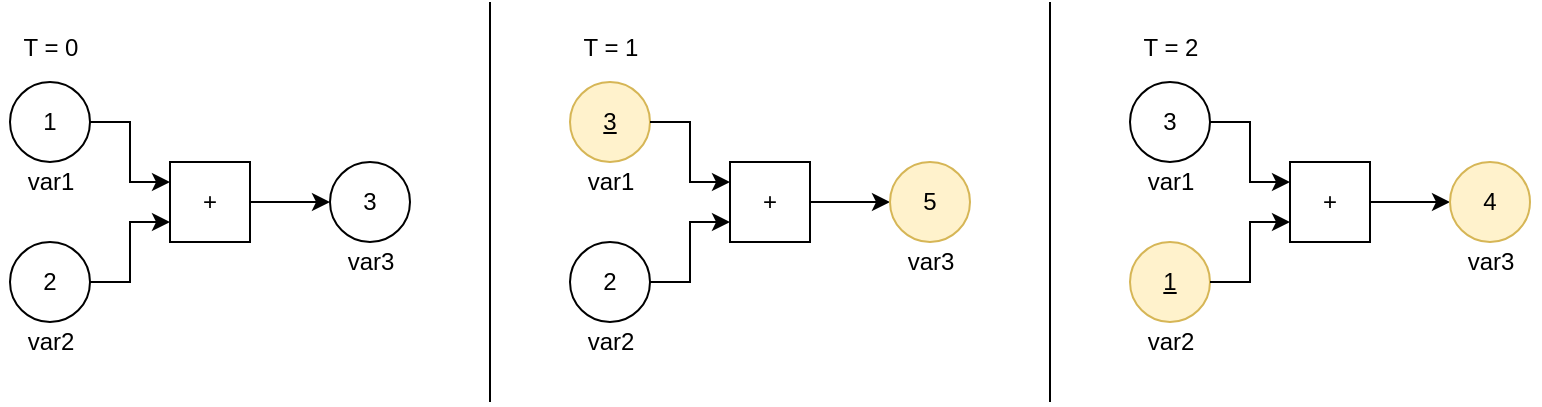<mxfile version="22.1.21" type="device">
  <diagram name="Pagina-1" id="0xwyj3qpeVwpqq5gA3CG">
    <mxGraphModel dx="683" dy="368" grid="1" gridSize="10" guides="1" tooltips="1" connect="1" arrows="1" fold="1" page="1" pageScale="1" pageWidth="827" pageHeight="1169" math="0" shadow="0">
      <root>
        <mxCell id="0" />
        <mxCell id="1" parent="0" />
        <mxCell id="-GsD7Uve8e4qSdOy5VTV-1" value="1" style="ellipse;whiteSpace=wrap;html=1;" vertex="1" parent="1">
          <mxGeometry x="360" y="440" width="40" height="40" as="geometry" />
        </mxCell>
        <mxCell id="-GsD7Uve8e4qSdOy5VTV-2" value="2" style="ellipse;whiteSpace=wrap;html=1;" vertex="1" parent="1">
          <mxGeometry x="360" y="520" width="40" height="40" as="geometry" />
        </mxCell>
        <mxCell id="-GsD7Uve8e4qSdOy5VTV-3" value="+" style="whiteSpace=wrap;html=1;aspect=fixed;" vertex="1" parent="1">
          <mxGeometry x="440" y="480" width="40" height="40" as="geometry" />
        </mxCell>
        <mxCell id="-GsD7Uve8e4qSdOy5VTV-4" value="" style="endArrow=classic;html=1;rounded=0;exitX=1;exitY=0.5;exitDx=0;exitDy=0;entryX=0;entryY=0.25;entryDx=0;entryDy=0;edgeStyle=orthogonalEdgeStyle;" edge="1" parent="1" source="-GsD7Uve8e4qSdOy5VTV-1" target="-GsD7Uve8e4qSdOy5VTV-3">
          <mxGeometry width="50" height="50" relative="1" as="geometry">
            <mxPoint x="450" y="520" as="sourcePoint" />
            <mxPoint x="500" y="470" as="targetPoint" />
          </mxGeometry>
        </mxCell>
        <mxCell id="-GsD7Uve8e4qSdOy5VTV-5" value="" style="endArrow=classic;html=1;rounded=0;exitX=1;exitY=0.5;exitDx=0;exitDy=0;entryX=0;entryY=0.75;entryDx=0;entryDy=0;edgeStyle=orthogonalEdgeStyle;" edge="1" parent="1" source="-GsD7Uve8e4qSdOy5VTV-2" target="-GsD7Uve8e4qSdOy5VTV-3">
          <mxGeometry width="50" height="50" relative="1" as="geometry">
            <mxPoint x="414" y="510" as="sourcePoint" />
            <mxPoint x="454" y="540" as="targetPoint" />
          </mxGeometry>
        </mxCell>
        <mxCell id="-GsD7Uve8e4qSdOy5VTV-6" value="" style="endArrow=classic;html=1;rounded=0;exitX=1;exitY=0.5;exitDx=0;exitDy=0;entryX=0;entryY=0.5;entryDx=0;entryDy=0;edgeStyle=orthogonalEdgeStyle;" edge="1" parent="1" source="-GsD7Uve8e4qSdOy5VTV-3" target="-GsD7Uve8e4qSdOy5VTV-7">
          <mxGeometry width="50" height="50" relative="1" as="geometry">
            <mxPoint x="490" y="500" as="sourcePoint" />
            <mxPoint x="530" y="530" as="targetPoint" />
          </mxGeometry>
        </mxCell>
        <mxCell id="-GsD7Uve8e4qSdOy5VTV-7" value="3" style="ellipse;whiteSpace=wrap;html=1;" vertex="1" parent="1">
          <mxGeometry x="520" y="480" width="40" height="40" as="geometry" />
        </mxCell>
        <mxCell id="-GsD7Uve8e4qSdOy5VTV-8" value="var1" style="text;html=1;align=center;verticalAlign=middle;resizable=0;points=[];autosize=1;strokeColor=none;fillColor=none;" vertex="1" parent="1">
          <mxGeometry x="355" y="475" width="50" height="30" as="geometry" />
        </mxCell>
        <mxCell id="-GsD7Uve8e4qSdOy5VTV-9" value="var2" style="text;html=1;align=center;verticalAlign=middle;resizable=0;points=[];autosize=1;strokeColor=none;fillColor=none;" vertex="1" parent="1">
          <mxGeometry x="355" y="555" width="50" height="30" as="geometry" />
        </mxCell>
        <mxCell id="-GsD7Uve8e4qSdOy5VTV-10" value="var3" style="text;html=1;align=center;verticalAlign=middle;resizable=0;points=[];autosize=1;strokeColor=none;fillColor=none;" vertex="1" parent="1">
          <mxGeometry x="515" y="515" width="50" height="30" as="geometry" />
        </mxCell>
        <mxCell id="-GsD7Uve8e4qSdOy5VTV-11" value="T = 0" style="text;html=1;align=center;verticalAlign=middle;resizable=0;points=[];autosize=1;strokeColor=none;fillColor=none;" vertex="1" parent="1">
          <mxGeometry x="355" y="408" width="50" height="30" as="geometry" />
        </mxCell>
        <mxCell id="-GsD7Uve8e4qSdOy5VTV-12" value="&lt;u&gt;3&lt;/u&gt;" style="ellipse;whiteSpace=wrap;html=1;fillColor=#fff2cc;strokeColor=#d6b656;" vertex="1" parent="1">
          <mxGeometry x="640" y="440" width="40" height="40" as="geometry" />
        </mxCell>
        <mxCell id="-GsD7Uve8e4qSdOy5VTV-13" value="2" style="ellipse;whiteSpace=wrap;html=1;" vertex="1" parent="1">
          <mxGeometry x="640" y="520" width="40" height="40" as="geometry" />
        </mxCell>
        <mxCell id="-GsD7Uve8e4qSdOy5VTV-14" value="+" style="whiteSpace=wrap;html=1;aspect=fixed;" vertex="1" parent="1">
          <mxGeometry x="720" y="480" width="40" height="40" as="geometry" />
        </mxCell>
        <mxCell id="-GsD7Uve8e4qSdOy5VTV-15" value="" style="endArrow=classic;html=1;rounded=0;exitX=1;exitY=0.5;exitDx=0;exitDy=0;entryX=0;entryY=0.25;entryDx=0;entryDy=0;edgeStyle=orthogonalEdgeStyle;" edge="1" parent="1" source="-GsD7Uve8e4qSdOy5VTV-12" target="-GsD7Uve8e4qSdOy5VTV-14">
          <mxGeometry width="50" height="50" relative="1" as="geometry">
            <mxPoint x="730" y="520" as="sourcePoint" />
            <mxPoint x="780" y="470" as="targetPoint" />
          </mxGeometry>
        </mxCell>
        <mxCell id="-GsD7Uve8e4qSdOy5VTV-16" value="" style="endArrow=classic;html=1;rounded=0;exitX=1;exitY=0.5;exitDx=0;exitDy=0;entryX=0;entryY=0.75;entryDx=0;entryDy=0;edgeStyle=orthogonalEdgeStyle;" edge="1" parent="1" source="-GsD7Uve8e4qSdOy5VTV-13" target="-GsD7Uve8e4qSdOy5VTV-14">
          <mxGeometry width="50" height="50" relative="1" as="geometry">
            <mxPoint x="694" y="510" as="sourcePoint" />
            <mxPoint x="734" y="540" as="targetPoint" />
          </mxGeometry>
        </mxCell>
        <mxCell id="-GsD7Uve8e4qSdOy5VTV-17" value="" style="endArrow=classic;html=1;rounded=0;exitX=1;exitY=0.5;exitDx=0;exitDy=0;entryX=0;entryY=0.5;entryDx=0;entryDy=0;edgeStyle=orthogonalEdgeStyle;" edge="1" parent="1" source="-GsD7Uve8e4qSdOy5VTV-14" target="-GsD7Uve8e4qSdOy5VTV-18">
          <mxGeometry width="50" height="50" relative="1" as="geometry">
            <mxPoint x="770" y="500" as="sourcePoint" />
            <mxPoint x="810" y="530" as="targetPoint" />
          </mxGeometry>
        </mxCell>
        <mxCell id="-GsD7Uve8e4qSdOy5VTV-18" value="5" style="ellipse;whiteSpace=wrap;html=1;fillColor=#fff2cc;strokeColor=#d6b656;" vertex="1" parent="1">
          <mxGeometry x="800" y="480" width="40" height="40" as="geometry" />
        </mxCell>
        <mxCell id="-GsD7Uve8e4qSdOy5VTV-19" value="var1" style="text;html=1;align=center;verticalAlign=middle;resizable=0;points=[];autosize=1;strokeColor=none;fillColor=none;" vertex="1" parent="1">
          <mxGeometry x="635" y="475" width="50" height="30" as="geometry" />
        </mxCell>
        <mxCell id="-GsD7Uve8e4qSdOy5VTV-20" value="var2" style="text;html=1;align=center;verticalAlign=middle;resizable=0;points=[];autosize=1;strokeColor=none;fillColor=none;" vertex="1" parent="1">
          <mxGeometry x="635" y="555" width="50" height="30" as="geometry" />
        </mxCell>
        <mxCell id="-GsD7Uve8e4qSdOy5VTV-21" value="var3" style="text;html=1;align=center;verticalAlign=middle;resizable=0;points=[];autosize=1;strokeColor=none;fillColor=none;" vertex="1" parent="1">
          <mxGeometry x="795" y="515" width="50" height="30" as="geometry" />
        </mxCell>
        <mxCell id="-GsD7Uve8e4qSdOy5VTV-22" value="T = 1" style="text;html=1;align=center;verticalAlign=middle;resizable=0;points=[];autosize=1;strokeColor=none;fillColor=none;" vertex="1" parent="1">
          <mxGeometry x="635" y="408" width="50" height="30" as="geometry" />
        </mxCell>
        <mxCell id="-GsD7Uve8e4qSdOy5VTV-23" value="3" style="ellipse;whiteSpace=wrap;html=1;" vertex="1" parent="1">
          <mxGeometry x="920" y="440" width="40" height="40" as="geometry" />
        </mxCell>
        <mxCell id="-GsD7Uve8e4qSdOy5VTV-24" value="&lt;u&gt;1&lt;/u&gt;" style="ellipse;whiteSpace=wrap;html=1;fillColor=#fff2cc;strokeColor=#d6b656;" vertex="1" parent="1">
          <mxGeometry x="920" y="520" width="40" height="40" as="geometry" />
        </mxCell>
        <mxCell id="-GsD7Uve8e4qSdOy5VTV-25" value="+" style="whiteSpace=wrap;html=1;aspect=fixed;" vertex="1" parent="1">
          <mxGeometry x="1000" y="480" width="40" height="40" as="geometry" />
        </mxCell>
        <mxCell id="-GsD7Uve8e4qSdOy5VTV-26" value="" style="endArrow=classic;html=1;rounded=0;exitX=1;exitY=0.5;exitDx=0;exitDy=0;entryX=0;entryY=0.25;entryDx=0;entryDy=0;edgeStyle=orthogonalEdgeStyle;" edge="1" parent="1" source="-GsD7Uve8e4qSdOy5VTV-23" target="-GsD7Uve8e4qSdOy5VTV-25">
          <mxGeometry width="50" height="50" relative="1" as="geometry">
            <mxPoint x="1010" y="520" as="sourcePoint" />
            <mxPoint x="1060" y="470" as="targetPoint" />
          </mxGeometry>
        </mxCell>
        <mxCell id="-GsD7Uve8e4qSdOy5VTV-27" value="" style="endArrow=classic;html=1;rounded=0;exitX=1;exitY=0.5;exitDx=0;exitDy=0;entryX=0;entryY=0.75;entryDx=0;entryDy=0;edgeStyle=orthogonalEdgeStyle;" edge="1" parent="1" source="-GsD7Uve8e4qSdOy5VTV-24" target="-GsD7Uve8e4qSdOy5VTV-25">
          <mxGeometry width="50" height="50" relative="1" as="geometry">
            <mxPoint x="974" y="510" as="sourcePoint" />
            <mxPoint x="1014" y="540" as="targetPoint" />
          </mxGeometry>
        </mxCell>
        <mxCell id="-GsD7Uve8e4qSdOy5VTV-28" value="" style="endArrow=classic;html=1;rounded=0;exitX=1;exitY=0.5;exitDx=0;exitDy=0;entryX=0;entryY=0.5;entryDx=0;entryDy=0;edgeStyle=orthogonalEdgeStyle;" edge="1" parent="1" source="-GsD7Uve8e4qSdOy5VTV-25" target="-GsD7Uve8e4qSdOy5VTV-29">
          <mxGeometry width="50" height="50" relative="1" as="geometry">
            <mxPoint x="1050" y="500" as="sourcePoint" />
            <mxPoint x="1090" y="530" as="targetPoint" />
          </mxGeometry>
        </mxCell>
        <mxCell id="-GsD7Uve8e4qSdOy5VTV-29" value="4" style="ellipse;whiteSpace=wrap;html=1;fillColor=#fff2cc;strokeColor=#d6b656;" vertex="1" parent="1">
          <mxGeometry x="1080" y="480" width="40" height="40" as="geometry" />
        </mxCell>
        <mxCell id="-GsD7Uve8e4qSdOy5VTV-30" value="var1" style="text;html=1;align=center;verticalAlign=middle;resizable=0;points=[];autosize=1;strokeColor=none;fillColor=none;" vertex="1" parent="1">
          <mxGeometry x="915" y="475" width="50" height="30" as="geometry" />
        </mxCell>
        <mxCell id="-GsD7Uve8e4qSdOy5VTV-31" value="var2" style="text;html=1;align=center;verticalAlign=middle;resizable=0;points=[];autosize=1;strokeColor=none;fillColor=none;" vertex="1" parent="1">
          <mxGeometry x="915" y="555" width="50" height="30" as="geometry" />
        </mxCell>
        <mxCell id="-GsD7Uve8e4qSdOy5VTV-32" value="var3" style="text;html=1;align=center;verticalAlign=middle;resizable=0;points=[];autosize=1;strokeColor=none;fillColor=none;" vertex="1" parent="1">
          <mxGeometry x="1075" y="515" width="50" height="30" as="geometry" />
        </mxCell>
        <mxCell id="-GsD7Uve8e4qSdOy5VTV-33" value="T = 2" style="text;html=1;align=center;verticalAlign=middle;resizable=0;points=[];autosize=1;strokeColor=none;fillColor=none;" vertex="1" parent="1">
          <mxGeometry x="915" y="408" width="50" height="30" as="geometry" />
        </mxCell>
        <mxCell id="-GsD7Uve8e4qSdOy5VTV-34" value="" style="endArrow=none;html=1;rounded=0;" edge="1" parent="1">
          <mxGeometry width="50" height="50" relative="1" as="geometry">
            <mxPoint x="600" y="600" as="sourcePoint" />
            <mxPoint x="600" y="400" as="targetPoint" />
          </mxGeometry>
        </mxCell>
        <mxCell id="-GsD7Uve8e4qSdOy5VTV-35" value="" style="endArrow=none;html=1;rounded=0;" edge="1" parent="1">
          <mxGeometry width="50" height="50" relative="1" as="geometry">
            <mxPoint x="880" y="600" as="sourcePoint" />
            <mxPoint x="880" y="400" as="targetPoint" />
          </mxGeometry>
        </mxCell>
      </root>
    </mxGraphModel>
  </diagram>
</mxfile>
